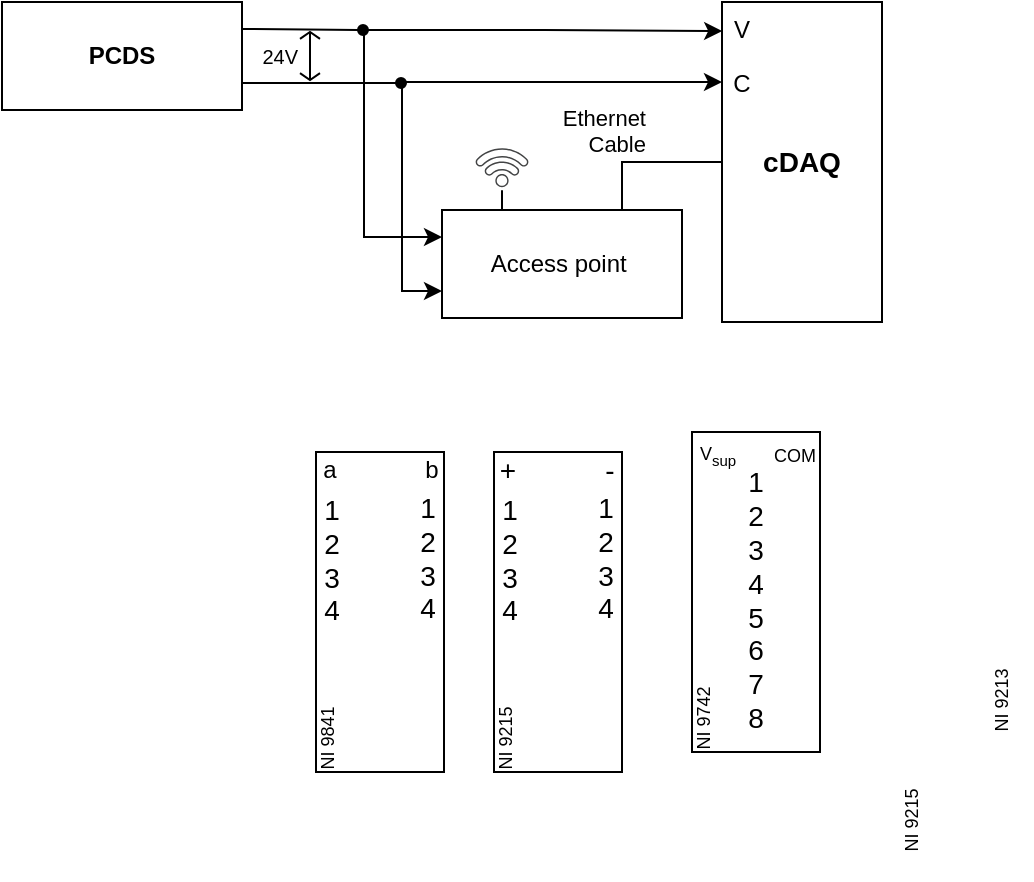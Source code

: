 <mxfile version="20.6.2" type="github">
  <diagram id="OHAgsnlhURnVh-o_5aFd" name="Page-1">
    <mxGraphModel dx="504" dy="246" grid="1" gridSize="10" guides="1" tooltips="1" connect="1" arrows="1" fold="1" page="1" pageScale="1" pageWidth="1169" pageHeight="827" math="0" shadow="0">
      <root>
        <mxCell id="0" />
        <mxCell id="1" parent="0" />
        <mxCell id="W_sDVHE6St3SvDxYg9yA-89" value="" style="group" vertex="1" connectable="0" parent="1">
          <mxGeometry x="390" y="515" width="99" height="166" as="geometry" />
        </mxCell>
        <mxCell id="W_sDVHE6St3SvDxYg9yA-66" value="" style="group" vertex="1" connectable="0" parent="W_sDVHE6St3SvDxYg9yA-89">
          <mxGeometry y="5" width="99" height="161" as="geometry" />
        </mxCell>
        <mxCell id="W_sDVHE6St3SvDxYg9yA-67" value="" style="rounded=0;whiteSpace=wrap;html=1;labelPosition=center;verticalLabelPosition=middle;align=center;verticalAlign=middle;" vertex="1" parent="W_sDVHE6St3SvDxYg9yA-66">
          <mxGeometry x="16" y="1" width="64" height="160" as="geometry" />
        </mxCell>
        <mxCell id="W_sDVHE6St3SvDxYg9yA-88" value="" style="group" vertex="1" connectable="0" parent="W_sDVHE6St3SvDxYg9yA-66">
          <mxGeometry x="-1" y="-5" width="98" height="75" as="geometry" />
        </mxCell>
        <mxCell id="W_sDVHE6St3SvDxYg9yA-69" value="&lt;font style=&quot;&quot;&gt;&lt;span style=&quot;font-size: 14px;&quot;&gt;1&lt;/span&gt;&lt;br&gt;&lt;span style=&quot;font-size: 14px;&quot;&gt;2&lt;/span&gt;&lt;br&gt;&lt;span style=&quot;font-size: 14px;&quot;&gt;3&lt;/span&gt;&lt;br&gt;&lt;div style=&quot;text-align: left;&quot;&gt;&lt;span style=&quot;font-size: 14px;&quot;&gt;4&lt;/span&gt;&lt;/div&gt;&lt;/font&gt;" style="text;html=1;strokeColor=none;fillColor=none;align=center;verticalAlign=middle;whiteSpace=wrap;rounded=0;" vertex="1" parent="W_sDVHE6St3SvDxYg9yA-88">
          <mxGeometry x="1" y="45" width="48" height="30" as="geometry" />
        </mxCell>
        <mxCell id="W_sDVHE6St3SvDxYg9yA-68" value="&lt;font style=&quot;font-size: 14px;&quot;&gt;+&lt;/font&gt;" style="text;html=1;strokeColor=none;fillColor=none;align=center;verticalAlign=middle;whiteSpace=wrap;rounded=0;" vertex="1" parent="W_sDVHE6St3SvDxYg9yA-88">
          <mxGeometry width="48" height="30" as="geometry" />
        </mxCell>
        <mxCell id="W_sDVHE6St3SvDxYg9yA-78" value="&lt;font style=&quot;font-size: 14px;&quot;&gt;1&lt;br&gt;2&lt;br&gt;3&lt;br&gt;4&lt;/font&gt;" style="text;html=1;strokeColor=none;fillColor=none;align=center;verticalAlign=middle;whiteSpace=wrap;rounded=0;" vertex="1" parent="W_sDVHE6St3SvDxYg9yA-88">
          <mxGeometry x="49" y="44" width="48" height="30" as="geometry" />
        </mxCell>
        <mxCell id="W_sDVHE6St3SvDxYg9yA-76" style="edgeStyle=elbowEdgeStyle;rounded=0;orthogonalLoop=1;jettySize=auto;html=1;exitX=0.75;exitY=0;exitDx=0;exitDy=0;fontSize=14;fontColor=none;endArrow=none;endFill=0;" edge="1" parent="W_sDVHE6St3SvDxYg9yA-88" source="W_sDVHE6St3SvDxYg9yA-69" target="W_sDVHE6St3SvDxYg9yA-69">
          <mxGeometry relative="1" as="geometry" />
        </mxCell>
        <mxCell id="W_sDVHE6St3SvDxYg9yA-94" value="&lt;font style=&quot;font-size: 9px;&quot;&gt;NI 9215&lt;/font&gt;" style="text;html=1;strokeColor=none;fillColor=none;align=center;verticalAlign=top;whiteSpace=wrap;rounded=0;fontSize=12;fontColor=none;rotation=270;flipV=1;flipH=1;direction=west;horizontal=1;textDirection=ltr;" vertex="1" parent="W_sDVHE6St3SvDxYg9yA-66">
          <mxGeometry x="-8" y="129" width="60" height="30" as="geometry" />
        </mxCell>
        <mxCell id="W_sDVHE6St3SvDxYg9yA-75" value="&lt;font style=&quot;font-size: 14px;&quot;&gt;-&lt;/font&gt;" style="text;html=1;strokeColor=none;fillColor=none;align=center;verticalAlign=middle;whiteSpace=wrap;rounded=0;" vertex="1" parent="W_sDVHE6St3SvDxYg9yA-89">
          <mxGeometry x="50" width="48" height="30" as="geometry" />
        </mxCell>
        <mxCell id="W_sDVHE6St3SvDxYg9yA-47" style="edgeStyle=none;rounded=0;orthogonalLoop=1;jettySize=auto;html=1;exitX=1;exitY=0.25;exitDx=0;exitDy=0;entryX=0;entryY=0.5;entryDx=0;entryDy=0;strokeColor=#000000;endArrow=none;endFill=0;" edge="1" parent="1" source="W_sDVHE6St3SvDxYg9yA-23" target="W_sDVHE6St3SvDxYg9yA-34">
          <mxGeometry relative="1" as="geometry" />
        </mxCell>
        <mxCell id="W_sDVHE6St3SvDxYg9yA-23" value="&lt;b&gt;PCDS&lt;/b&gt;" style="rounded=0;whiteSpace=wrap;html=1;" vertex="1" parent="1">
          <mxGeometry x="160" y="296" width="120" height="54" as="geometry" />
        </mxCell>
        <mxCell id="W_sDVHE6St3SvDxYg9yA-24" style="edgeStyle=orthogonalEdgeStyle;rounded=0;orthogonalLoop=1;jettySize=auto;html=1;exitX=0;exitY=0.25;exitDx=0;exitDy=0;endArrow=none;endFill=0;startArrow=classic;startFill=1;" edge="1" parent="1" source="W_sDVHE6St3SvDxYg9yA-25">
          <mxGeometry relative="1" as="geometry">
            <mxPoint x="360" y="336" as="targetPoint" />
            <mxPoint x="380" y="395" as="sourcePoint" />
          </mxGeometry>
        </mxCell>
        <mxCell id="W_sDVHE6St3SvDxYg9yA-60" value="Ethernet&lt;br&gt;Cable" style="edgeStyle=elbowEdgeStyle;rounded=0;orthogonalLoop=1;jettySize=auto;html=1;exitX=0;exitY=0.5;exitDx=0;exitDy=0;entryX=0.75;entryY=0;entryDx=0;entryDy=0;endArrow=none;endFill=0;labelPosition=left;verticalLabelPosition=top;align=right;verticalAlign=bottom;" edge="1" parent="1" source="W_sDVHE6St3SvDxYg9yA-25" target="W_sDVHE6St3SvDxYg9yA-40">
          <mxGeometry relative="1" as="geometry">
            <Array as="points">
              <mxPoint x="470" y="390" />
            </Array>
          </mxGeometry>
        </mxCell>
        <mxCell id="W_sDVHE6St3SvDxYg9yA-33" value="" style="edgeStyle=elbowEdgeStyle;rounded=0;orthogonalLoop=1;jettySize=auto;html=1;exitX=1;exitY=0.75;exitDx=0;exitDy=0;endArrow=none;endFill=1;entryX=0;entryY=0.5;entryDx=0;entryDy=0;" edge="1" parent="1" target="W_sDVHE6St3SvDxYg9yA-35" source="W_sDVHE6St3SvDxYg9yA-23">
          <mxGeometry relative="1" as="geometry">
            <mxPoint x="356.257" y="335.937" as="targetPoint" />
            <mxPoint x="310" y="336.0" as="sourcePoint" />
            <Array as="points" />
          </mxGeometry>
        </mxCell>
        <mxCell id="W_sDVHE6St3SvDxYg9yA-56" style="edgeStyle=orthogonalEdgeStyle;rounded=0;orthogonalLoop=1;jettySize=auto;html=1;exitX=1;exitY=0.5;exitDx=0;exitDy=0;entryX=0.001;entryY=0.091;entryDx=0;entryDy=0;entryPerimeter=0;" edge="1" parent="1" source="W_sDVHE6St3SvDxYg9yA-34" target="W_sDVHE6St3SvDxYg9yA-25">
          <mxGeometry relative="1" as="geometry" />
        </mxCell>
        <mxCell id="W_sDVHE6St3SvDxYg9yA-34" value="" style="ellipse;whiteSpace=wrap;html=1;fillColor=#000000;aspect=fixed;" vertex="1" parent="1">
          <mxGeometry x="338" y="307.5" width="5" height="5" as="geometry" />
        </mxCell>
        <mxCell id="W_sDVHE6St3SvDxYg9yA-35" value="" style="ellipse;whiteSpace=wrap;html=1;fillColor=#000000;aspect=fixed;" vertex="1" parent="1">
          <mxGeometry x="357" y="334" width="5" height="5" as="geometry" />
        </mxCell>
        <mxCell id="W_sDVHE6St3SvDxYg9yA-18" value="24V" style="labelPosition=left;align=right;shape=mxgraph.electrical.signal_sources.voltage;shadow=0;dashed=0;strokeWidth=1;fontSize=10;html=1;direction=west;flipV=0;flipH=1;verticalLabelPosition=middle;verticalAlign=middle;" vertex="1" parent="1">
          <mxGeometry x="309" y="311" width="10" height="24" as="geometry" />
        </mxCell>
        <mxCell id="W_sDVHE6St3SvDxYg9yA-42" style="edgeStyle=orthogonalEdgeStyle;rounded=0;orthogonalLoop=1;jettySize=auto;html=1;exitX=1;exitY=0.5;exitDx=0;exitDy=0;entryX=0;entryY=0.25;entryDx=0;entryDy=0;" edge="1" parent="1" source="W_sDVHE6St3SvDxYg9yA-34" target="W_sDVHE6St3SvDxYg9yA-40">
          <mxGeometry relative="1" as="geometry">
            <Array as="points">
              <mxPoint x="341" y="310" />
              <mxPoint x="341" y="414" />
            </Array>
          </mxGeometry>
        </mxCell>
        <mxCell id="W_sDVHE6St3SvDxYg9yA-43" style="edgeStyle=orthogonalEdgeStyle;rounded=0;orthogonalLoop=1;jettySize=auto;html=1;exitX=1;exitY=0.5;exitDx=0;exitDy=0;entryX=0;entryY=0.75;entryDx=0;entryDy=0;" edge="1" parent="1" source="W_sDVHE6St3SvDxYg9yA-35" target="W_sDVHE6St3SvDxYg9yA-40">
          <mxGeometry relative="1" as="geometry">
            <Array as="points">
              <mxPoint x="360" y="337" />
              <mxPoint x="360" y="441" />
            </Array>
          </mxGeometry>
        </mxCell>
        <mxCell id="W_sDVHE6St3SvDxYg9yA-58" style="edgeStyle=none;rounded=0;orthogonalLoop=1;jettySize=auto;html=1;exitX=0.25;exitY=0;exitDx=0;exitDy=0;endArrow=none;endFill=0;" edge="1" parent="1" source="W_sDVHE6St3SvDxYg9yA-40" target="W_sDVHE6St3SvDxYg9yA-45">
          <mxGeometry relative="1" as="geometry" />
        </mxCell>
        <mxCell id="W_sDVHE6St3SvDxYg9yA-40" value="Access point&amp;nbsp;" style="rounded=0;whiteSpace=wrap;html=1;" vertex="1" parent="1">
          <mxGeometry x="380" y="400" width="120" height="54" as="geometry" />
        </mxCell>
        <mxCell id="W_sDVHE6St3SvDxYg9yA-45" value="" style="sketch=0;pointerEvents=1;shadow=0;dashed=0;html=1;strokeColor=none;fillColor=#434445;aspect=fixed;labelPosition=center;verticalLabelPosition=bottom;verticalAlign=top;align=center;outlineConnect=0;shape=mxgraph.vvd.wi_fi;rotation=315;points=[[0.5,1,0,0,2]];" vertex="1" parent="1">
          <mxGeometry x="400" y="366" width="20" height="20" as="geometry" />
        </mxCell>
        <mxCell id="W_sDVHE6St3SvDxYg9yA-57" style="edgeStyle=none;rounded=0;orthogonalLoop=1;jettySize=auto;html=1;exitX=0.25;exitY=0;exitDx=0;exitDy=0;" edge="1" parent="1" source="W_sDVHE6St3SvDxYg9yA-40" target="W_sDVHE6St3SvDxYg9yA-40">
          <mxGeometry relative="1" as="geometry" />
        </mxCell>
        <mxCell id="W_sDVHE6St3SvDxYg9yA-63" value="" style="group" vertex="1" connectable="0" parent="1">
          <mxGeometry x="500" y="295" width="100" height="161" as="geometry" />
        </mxCell>
        <mxCell id="W_sDVHE6St3SvDxYg9yA-25" value="&lt;span style=&quot;font-size: 14px;&quot;&gt;&lt;b&gt;cDAQ&lt;/b&gt;&lt;/span&gt;" style="rounded=0;whiteSpace=wrap;html=1;labelPosition=center;verticalLabelPosition=middle;align=center;verticalAlign=middle;" vertex="1" parent="W_sDVHE6St3SvDxYg9yA-63">
          <mxGeometry x="20" y="1" width="80" height="160" as="geometry" />
        </mxCell>
        <mxCell id="W_sDVHE6St3SvDxYg9yA-61" value="V" style="text;html=1;strokeColor=none;fillColor=none;align=center;verticalAlign=middle;whiteSpace=wrap;rounded=0;" vertex="1" parent="W_sDVHE6St3SvDxYg9yA-63">
          <mxGeometry width="60" height="30" as="geometry" />
        </mxCell>
        <mxCell id="W_sDVHE6St3SvDxYg9yA-62" value="C" style="text;html=1;strokeColor=none;fillColor=none;align=center;verticalAlign=middle;whiteSpace=wrap;rounded=0;" vertex="1" parent="W_sDVHE6St3SvDxYg9yA-63">
          <mxGeometry y="27" width="60" height="30" as="geometry" />
        </mxCell>
        <mxCell id="W_sDVHE6St3SvDxYg9yA-79" value="" style="group" vertex="1" connectable="0" parent="1">
          <mxGeometry x="489" y="510" width="80" height="161" as="geometry" />
        </mxCell>
        <mxCell id="W_sDVHE6St3SvDxYg9yA-80" value="" style="rounded=0;whiteSpace=wrap;html=1;labelPosition=center;verticalLabelPosition=middle;align=center;verticalAlign=middle;" vertex="1" parent="W_sDVHE6St3SvDxYg9yA-79">
          <mxGeometry x="16" y="1" width="64" height="160" as="geometry" />
        </mxCell>
        <mxCell id="W_sDVHE6St3SvDxYg9yA-81" value="&lt;div style=&quot;text-align: center; font-size: 9px;&quot;&gt;&lt;span style=&quot;background-color: initial;&quot;&gt;V&lt;/span&gt;&lt;sub style=&quot;background-color: initial;&quot;&gt;sup&lt;/sub&gt;&lt;/div&gt;" style="text;html=1;strokeColor=none;fillColor=none;align=left;verticalAlign=middle;whiteSpace=wrap;rounded=0;" vertex="1" parent="W_sDVHE6St3SvDxYg9yA-79">
          <mxGeometry x="18" y="-2" width="48" height="30" as="geometry" />
        </mxCell>
        <mxCell id="W_sDVHE6St3SvDxYg9yA-83" value="&lt;font style=&quot;font-size: 14px;&quot;&gt;1&lt;br&gt;2&lt;br&gt;3&lt;br&gt;4&lt;br&gt;5&lt;br&gt;6&lt;br&gt;7&lt;br&gt;8&lt;br&gt;&lt;/font&gt;" style="text;html=1;strokeColor=none;fillColor=none;align=center;verticalAlign=middle;whiteSpace=wrap;rounded=0;" vertex="1" parent="W_sDVHE6St3SvDxYg9yA-79">
          <mxGeometry x="24" y="70" width="48" height="30" as="geometry" />
        </mxCell>
        <mxCell id="W_sDVHE6St3SvDxYg9yA-84" style="edgeStyle=elbowEdgeStyle;rounded=0;orthogonalLoop=1;jettySize=auto;html=1;exitX=0.75;exitY=0;exitDx=0;exitDy=0;fontSize=14;fontColor=none;endArrow=none;endFill=0;" edge="1" parent="W_sDVHE6St3SvDxYg9yA-79" source="W_sDVHE6St3SvDxYg9yA-83" target="W_sDVHE6St3SvDxYg9yA-83">
          <mxGeometry relative="1" as="geometry" />
        </mxCell>
        <mxCell id="W_sDVHE6St3SvDxYg9yA-97" value="&lt;font style=&quot;font-size: 9px;&quot;&gt;NI 9742&lt;/font&gt;" style="text;html=1;strokeColor=none;fillColor=none;align=center;verticalAlign=top;whiteSpace=wrap;rounded=0;fontSize=12;fontColor=none;rotation=270;flipV=1;flipH=1;direction=west;horizontal=1;textDirection=ltr;" vertex="1" parent="W_sDVHE6St3SvDxYg9yA-79">
          <mxGeometry x="-8" y="129" width="60" height="30" as="geometry" />
        </mxCell>
        <mxCell id="W_sDVHE6St3SvDxYg9yA-95" value="&lt;font style=&quot;font-size: 9px;&quot;&gt;NI 9215&lt;/font&gt;" style="text;html=1;strokeColor=none;fillColor=none;align=center;verticalAlign=top;whiteSpace=wrap;rounded=0;fontSize=12;fontColor=none;rotation=270;flipV=1;flipH=1;direction=west;horizontal=1;textDirection=ltr;" vertex="1" parent="1">
          <mxGeometry x="585" y="690" width="60" height="30" as="geometry" />
        </mxCell>
        <mxCell id="W_sDVHE6St3SvDxYg9yA-96" value="&lt;font style=&quot;font-size: 9px;&quot;&gt;NI 9213&lt;/font&gt;" style="text;html=1;strokeColor=none;fillColor=none;align=center;verticalAlign=top;whiteSpace=wrap;rounded=0;fontSize=12;fontColor=none;rotation=270;flipV=1;flipH=1;direction=west;horizontal=1;textDirection=ltr;" vertex="1" parent="1">
          <mxGeometry x="630" y="630" width="60" height="30" as="geometry" />
        </mxCell>
        <mxCell id="W_sDVHE6St3SvDxYg9yA-102" value="" style="group" vertex="1" connectable="0" parent="1">
          <mxGeometry x="301" y="515" width="99" height="166" as="geometry" />
        </mxCell>
        <mxCell id="W_sDVHE6St3SvDxYg9yA-103" value="" style="group" vertex="1" connectable="0" parent="W_sDVHE6St3SvDxYg9yA-102">
          <mxGeometry y="5" width="99" height="161" as="geometry" />
        </mxCell>
        <mxCell id="W_sDVHE6St3SvDxYg9yA-104" value="" style="rounded=0;whiteSpace=wrap;html=1;labelPosition=center;verticalLabelPosition=middle;align=center;verticalAlign=middle;" vertex="1" parent="W_sDVHE6St3SvDxYg9yA-103">
          <mxGeometry x="16" y="1" width="64" height="160" as="geometry" />
        </mxCell>
        <mxCell id="W_sDVHE6St3SvDxYg9yA-105" value="" style="group" vertex="1" connectable="0" parent="W_sDVHE6St3SvDxYg9yA-103">
          <mxGeometry x="-1" y="-5" width="98" height="75" as="geometry" />
        </mxCell>
        <mxCell id="W_sDVHE6St3SvDxYg9yA-106" value="&lt;font style=&quot;&quot;&gt;&lt;span style=&quot;font-size: 14px;&quot;&gt;1&lt;/span&gt;&lt;br&gt;&lt;span style=&quot;font-size: 14px;&quot;&gt;2&lt;/span&gt;&lt;br&gt;&lt;span style=&quot;font-size: 14px;&quot;&gt;3&lt;/span&gt;&lt;br&gt;&lt;div style=&quot;text-align: left;&quot;&gt;&lt;span style=&quot;font-size: 14px;&quot;&gt;4&lt;/span&gt;&lt;/div&gt;&lt;/font&gt;" style="text;html=1;strokeColor=none;fillColor=none;align=center;verticalAlign=middle;whiteSpace=wrap;rounded=0;" vertex="1" parent="W_sDVHE6St3SvDxYg9yA-105">
          <mxGeometry x="1" y="45" width="48" height="30" as="geometry" />
        </mxCell>
        <mxCell id="W_sDVHE6St3SvDxYg9yA-107" value="a" style="text;html=1;strokeColor=none;fillColor=none;align=center;verticalAlign=middle;whiteSpace=wrap;rounded=0;" vertex="1" parent="W_sDVHE6St3SvDxYg9yA-105">
          <mxGeometry width="48" height="30" as="geometry" />
        </mxCell>
        <mxCell id="W_sDVHE6St3SvDxYg9yA-108" value="&lt;font style=&quot;font-size: 14px;&quot;&gt;1&lt;br&gt;2&lt;br&gt;3&lt;br&gt;4&lt;/font&gt;" style="text;html=1;strokeColor=none;fillColor=none;align=center;verticalAlign=middle;whiteSpace=wrap;rounded=0;" vertex="1" parent="W_sDVHE6St3SvDxYg9yA-105">
          <mxGeometry x="49" y="44" width="48" height="30" as="geometry" />
        </mxCell>
        <mxCell id="W_sDVHE6St3SvDxYg9yA-109" style="edgeStyle=elbowEdgeStyle;rounded=0;orthogonalLoop=1;jettySize=auto;html=1;exitX=0.75;exitY=0;exitDx=0;exitDy=0;fontSize=14;fontColor=none;endArrow=none;endFill=0;" edge="1" parent="W_sDVHE6St3SvDxYg9yA-105" source="W_sDVHE6St3SvDxYg9yA-106" target="W_sDVHE6St3SvDxYg9yA-106">
          <mxGeometry relative="1" as="geometry" />
        </mxCell>
        <mxCell id="W_sDVHE6St3SvDxYg9yA-110" value="&lt;font style=&quot;font-size: 9px;&quot;&gt;NI 9841&lt;/font&gt;" style="text;html=1;strokeColor=none;fillColor=none;align=center;verticalAlign=top;whiteSpace=wrap;rounded=0;fontSize=12;fontColor=none;rotation=270;flipV=1;flipH=1;direction=west;horizontal=1;textDirection=ltr;" vertex="1" parent="W_sDVHE6St3SvDxYg9yA-103">
          <mxGeometry x="-8" y="129" width="60" height="30" as="geometry" />
        </mxCell>
        <mxCell id="W_sDVHE6St3SvDxYg9yA-111" value="b" style="text;html=1;strokeColor=none;fillColor=none;align=center;verticalAlign=middle;whiteSpace=wrap;rounded=0;" vertex="1" parent="W_sDVHE6St3SvDxYg9yA-102">
          <mxGeometry x="50" width="48" height="30" as="geometry" />
        </mxCell>
        <mxCell id="W_sDVHE6St3SvDxYg9yA-122" value="&lt;div style=&quot;text-align: center;&quot;&gt;&lt;font style=&quot;font-size: 9px;&quot;&gt;COM&lt;/font&gt;&lt;/div&gt;" style="text;html=1;strokeColor=none;fillColor=none;align=left;verticalAlign=middle;whiteSpace=wrap;rounded=0;" vertex="1" parent="1">
          <mxGeometry x="544" y="507" width="48" height="30" as="geometry" />
        </mxCell>
      </root>
    </mxGraphModel>
  </diagram>
</mxfile>
